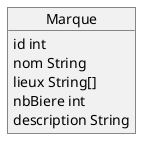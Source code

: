 @startuml
object Marque{
    id int
    nom String
    lieux String[]
    nbBiere int
    description String
}
@enduml
